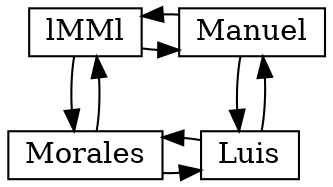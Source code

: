digraph ejemplo_1 { 
node [shape=record,width=.1,height=.1];
rank = same {  
lMMllMMl[shape=box,label="lMMl"] 
lMMlManuel[shape=box,label="Manuel"] 
lMMllMMl->lMMlManuel 
lMMlManuel->lMMllMMl 
} 
rank = same {  
MoraleslMMl[shape=box,label="Morales"] 
MoralesManuel[shape=box,label="Luis"] 
MoraleslMMl->MoralesManuel 
MoralesManuel->MoraleslMMl 
} 
lMMllMMl->MoraleslMMl 
MoraleslMMl->lMMllMMl 
lMMlManuel->MoralesManuel 
MoralesManuel->lMMlManuel 
}